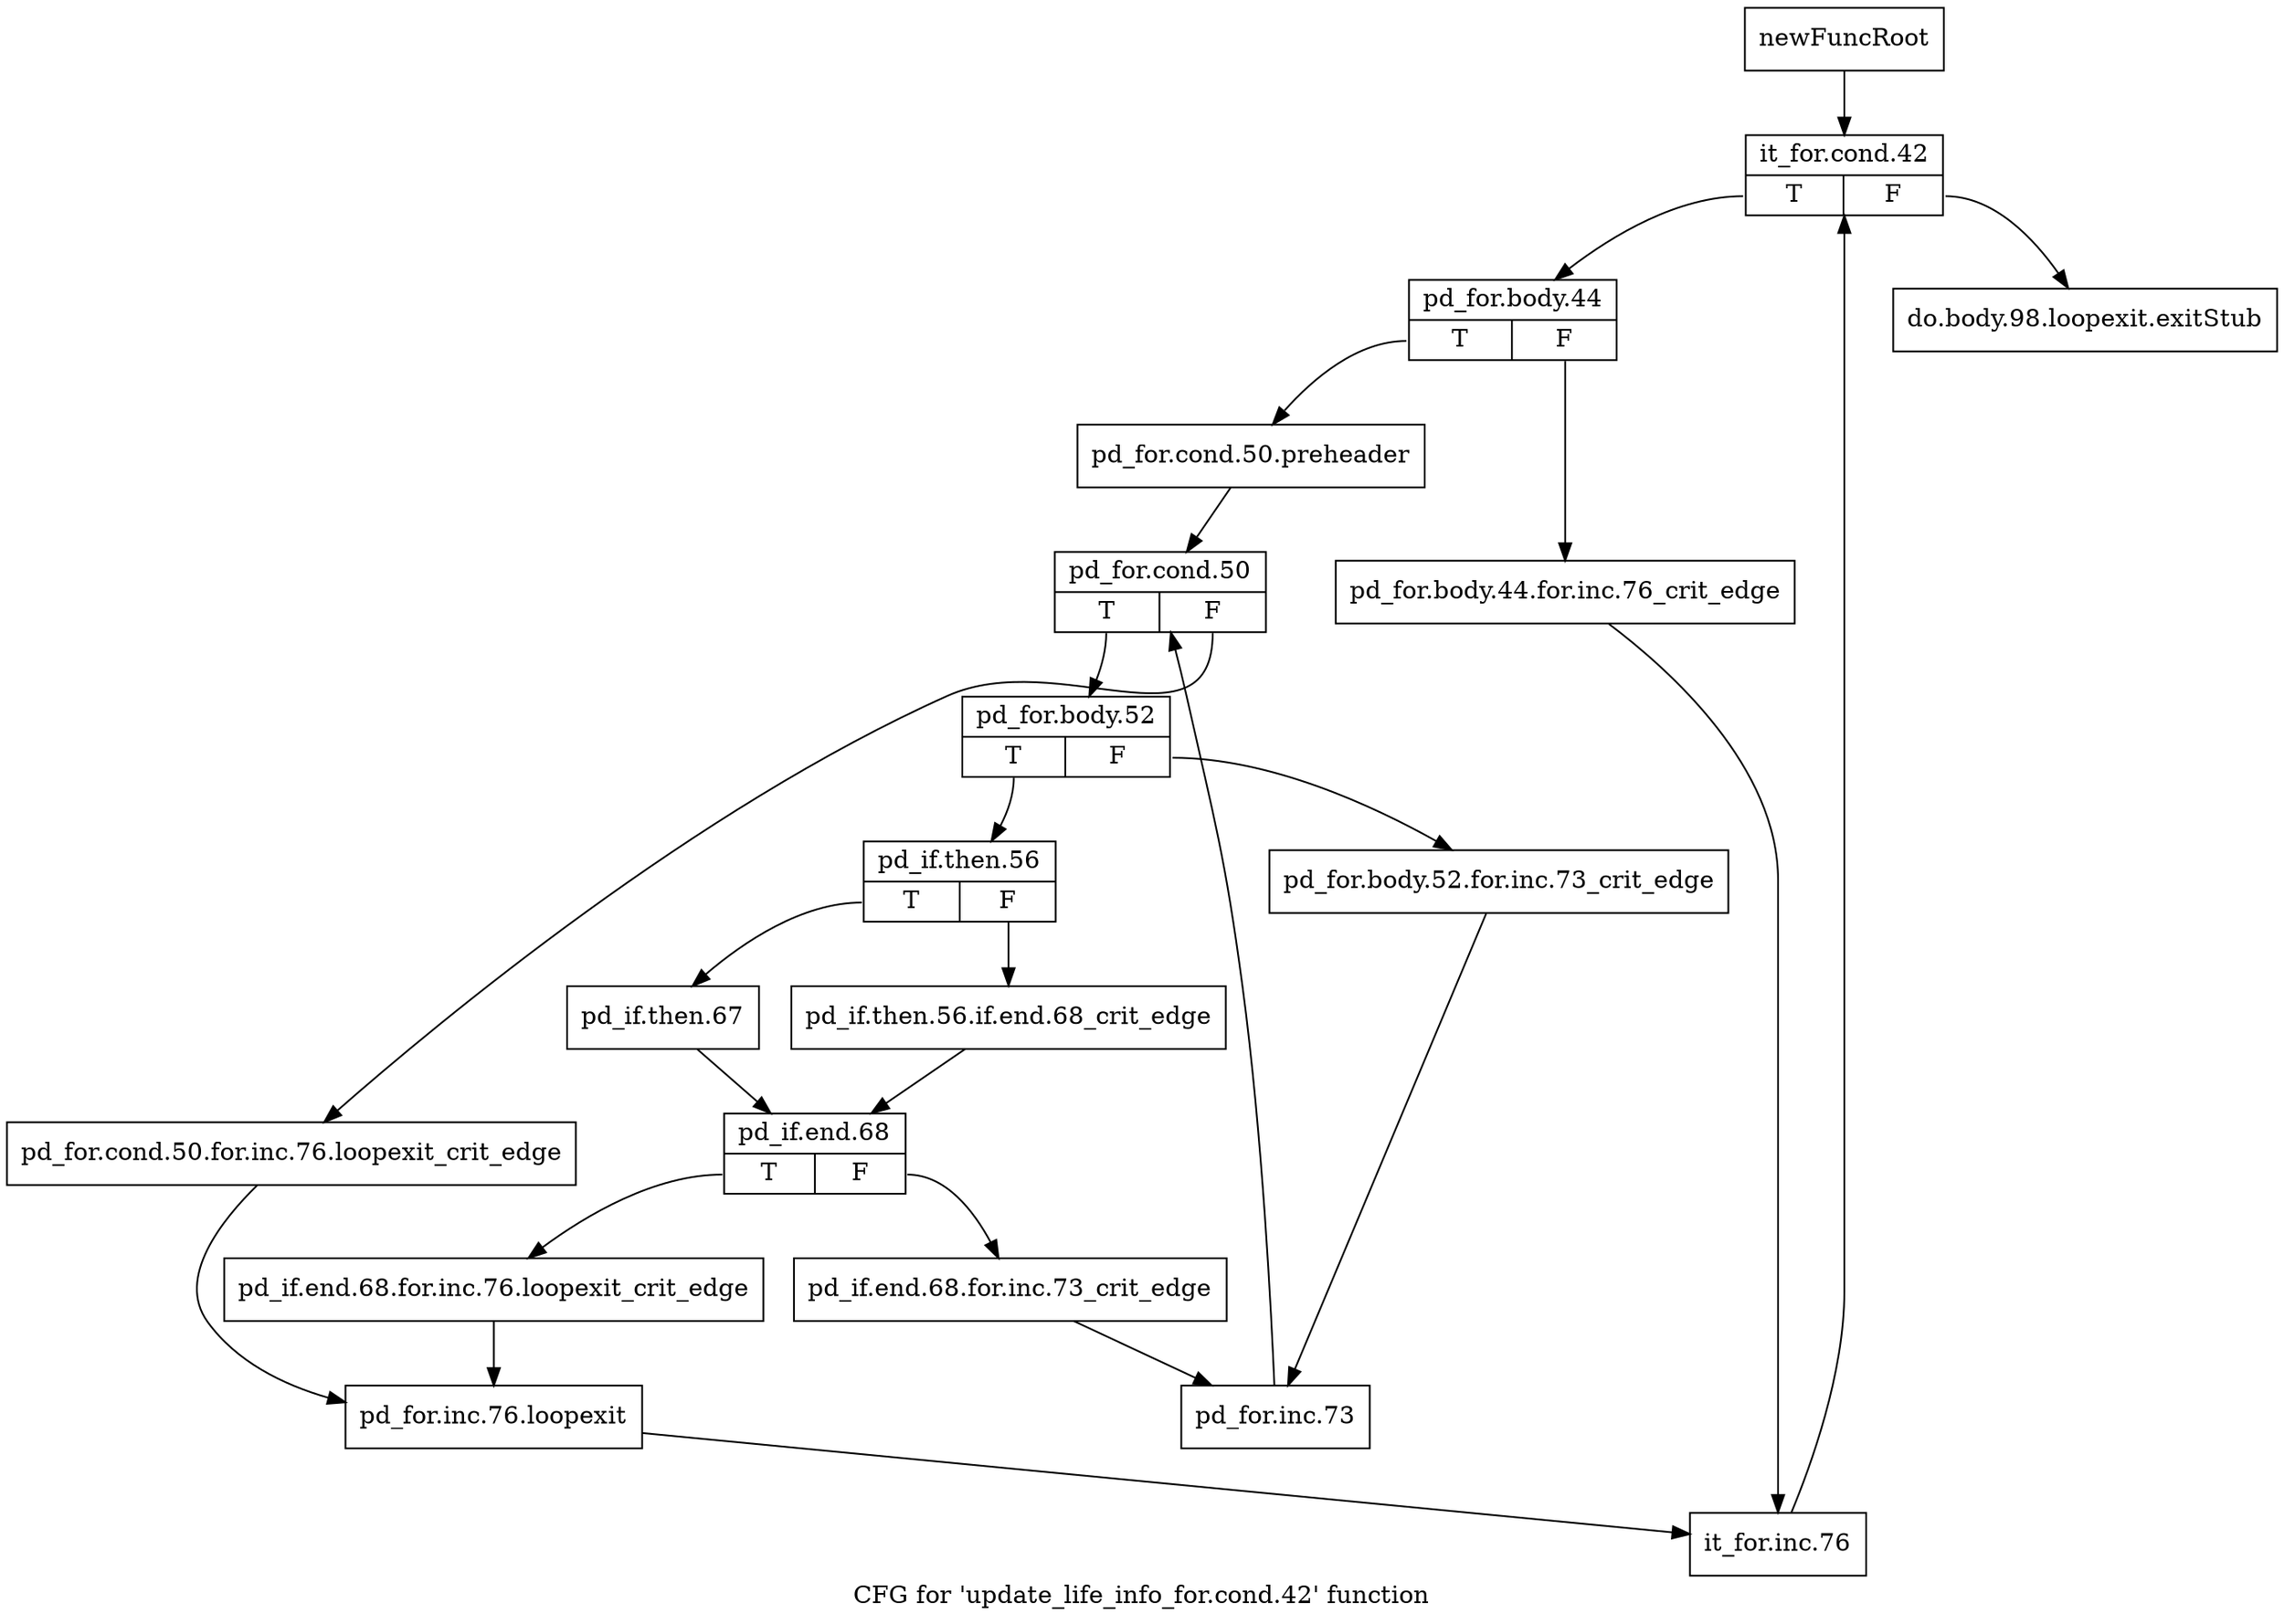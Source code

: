 digraph "CFG for 'update_life_info_for.cond.42' function" {
	label="CFG for 'update_life_info_for.cond.42' function";

	Node0xae805c0 [shape=record,label="{newFuncRoot}"];
	Node0xae805c0 -> Node0xae80ae0;
	Node0xae80a90 [shape=record,label="{do.body.98.loopexit.exitStub}"];
	Node0xae80ae0 [shape=record,label="{it_for.cond.42|{<s0>T|<s1>F}}"];
	Node0xae80ae0:s0 -> Node0xae80b30;
	Node0xae80ae0:s1 -> Node0xae80a90;
	Node0xae80b30 [shape=record,label="{pd_for.body.44|{<s0>T|<s1>F}}"];
	Node0xae80b30:s0 -> Node0xae80bd0;
	Node0xae80b30:s1 -> Node0xae80b80;
	Node0xae80b80 [shape=record,label="{pd_for.body.44.for.inc.76_crit_edge}"];
	Node0xae80b80 -> Node0xae80fe0;
	Node0xae80bd0 [shape=record,label="{pd_for.cond.50.preheader}"];
	Node0xae80bd0 -> Node0xae80c20;
	Node0xae80c20 [shape=record,label="{pd_for.cond.50|{<s0>T|<s1>F}}"];
	Node0xae80c20:s0 -> Node0xae80cc0;
	Node0xae80c20:s1 -> Node0xae80c70;
	Node0xae80c70 [shape=record,label="{pd_for.cond.50.for.inc.76.loopexit_crit_edge}"];
	Node0xae80c70 -> Node0xae80f90;
	Node0xae80cc0 [shape=record,label="{pd_for.body.52|{<s0>T|<s1>F}}"];
	Node0xae80cc0:s0 -> Node0xae80d60;
	Node0xae80cc0:s1 -> Node0xae80d10;
	Node0xae80d10 [shape=record,label="{pd_for.body.52.for.inc.73_crit_edge}"];
	Node0xae80d10 -> Node0xae80ef0;
	Node0xae80d60 [shape=record,label="{pd_if.then.56|{<s0>T|<s1>F}}"];
	Node0xae80d60:s0 -> Node0xae80e00;
	Node0xae80d60:s1 -> Node0xae80db0;
	Node0xae80db0 [shape=record,label="{pd_if.then.56.if.end.68_crit_edge}"];
	Node0xae80db0 -> Node0xae80e50;
	Node0xae80e00 [shape=record,label="{pd_if.then.67}"];
	Node0xae80e00 -> Node0xae80e50;
	Node0xae80e50 [shape=record,label="{pd_if.end.68|{<s0>T|<s1>F}}"];
	Node0xae80e50:s0 -> Node0xae80f40;
	Node0xae80e50:s1 -> Node0xae80ea0;
	Node0xae80ea0 [shape=record,label="{pd_if.end.68.for.inc.73_crit_edge}"];
	Node0xae80ea0 -> Node0xae80ef0;
	Node0xae80ef0 [shape=record,label="{pd_for.inc.73}"];
	Node0xae80ef0 -> Node0xae80c20;
	Node0xae80f40 [shape=record,label="{pd_if.end.68.for.inc.76.loopexit_crit_edge}"];
	Node0xae80f40 -> Node0xae80f90;
	Node0xae80f90 [shape=record,label="{pd_for.inc.76.loopexit}"];
	Node0xae80f90 -> Node0xae80fe0;
	Node0xae80fe0 [shape=record,label="{it_for.inc.76}"];
	Node0xae80fe0 -> Node0xae80ae0;
}
